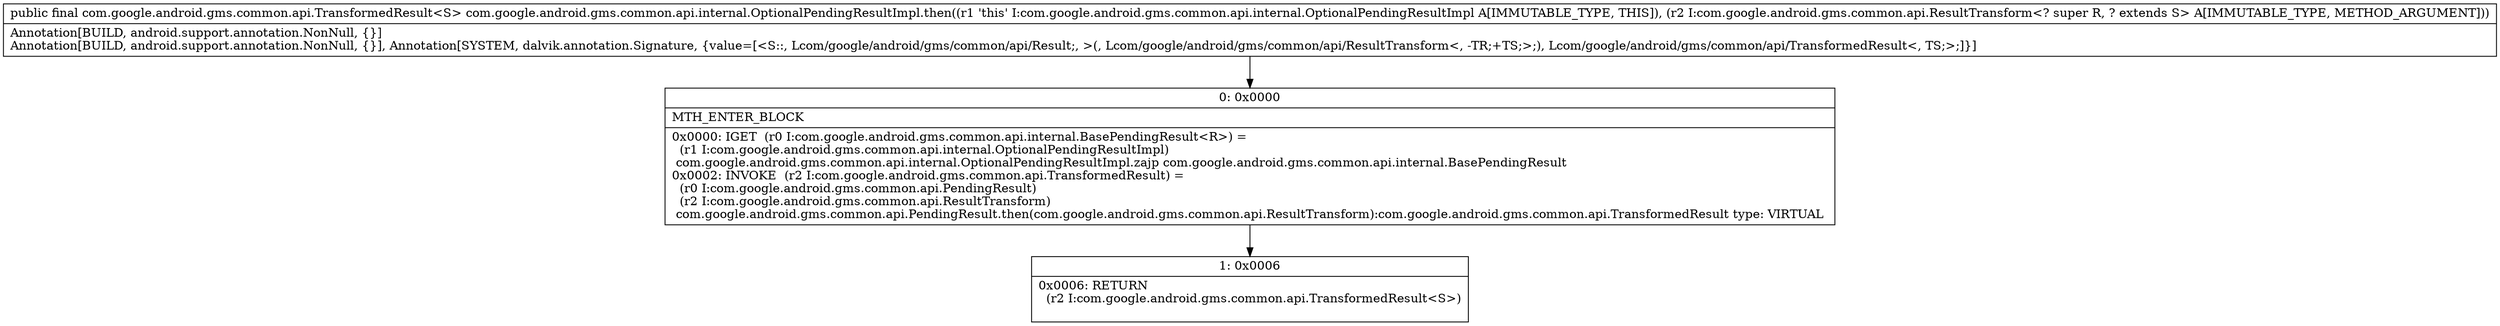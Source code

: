 digraph "CFG forcom.google.android.gms.common.api.internal.OptionalPendingResultImpl.then(Lcom\/google\/android\/gms\/common\/api\/ResultTransform;)Lcom\/google\/android\/gms\/common\/api\/TransformedResult;" {
Node_0 [shape=record,label="{0\:\ 0x0000|MTH_ENTER_BLOCK\l|0x0000: IGET  (r0 I:com.google.android.gms.common.api.internal.BasePendingResult\<R\>) = \l  (r1 I:com.google.android.gms.common.api.internal.OptionalPendingResultImpl)\l com.google.android.gms.common.api.internal.OptionalPendingResultImpl.zajp com.google.android.gms.common.api.internal.BasePendingResult \l0x0002: INVOKE  (r2 I:com.google.android.gms.common.api.TransformedResult) = \l  (r0 I:com.google.android.gms.common.api.PendingResult)\l  (r2 I:com.google.android.gms.common.api.ResultTransform)\l com.google.android.gms.common.api.PendingResult.then(com.google.android.gms.common.api.ResultTransform):com.google.android.gms.common.api.TransformedResult type: VIRTUAL \l}"];
Node_1 [shape=record,label="{1\:\ 0x0006|0x0006: RETURN  \l  (r2 I:com.google.android.gms.common.api.TransformedResult\<S\>)\l \l}"];
MethodNode[shape=record,label="{public final com.google.android.gms.common.api.TransformedResult\<S\> com.google.android.gms.common.api.internal.OptionalPendingResultImpl.then((r1 'this' I:com.google.android.gms.common.api.internal.OptionalPendingResultImpl A[IMMUTABLE_TYPE, THIS]), (r2 I:com.google.android.gms.common.api.ResultTransform\<? super R, ? extends S\> A[IMMUTABLE_TYPE, METHOD_ARGUMENT]))  | Annotation[BUILD, android.support.annotation.NonNull, \{\}]\lAnnotation[BUILD, android.support.annotation.NonNull, \{\}], Annotation[SYSTEM, dalvik.annotation.Signature, \{value=[\<S::, Lcom\/google\/android\/gms\/common\/api\/Result;, \>(, Lcom\/google\/android\/gms\/common\/api\/ResultTransform\<, \-TR;+TS;\>;), Lcom\/google\/android\/gms\/common\/api\/TransformedResult\<, TS;\>;]\}]\l}"];
MethodNode -> Node_0;
Node_0 -> Node_1;
}

